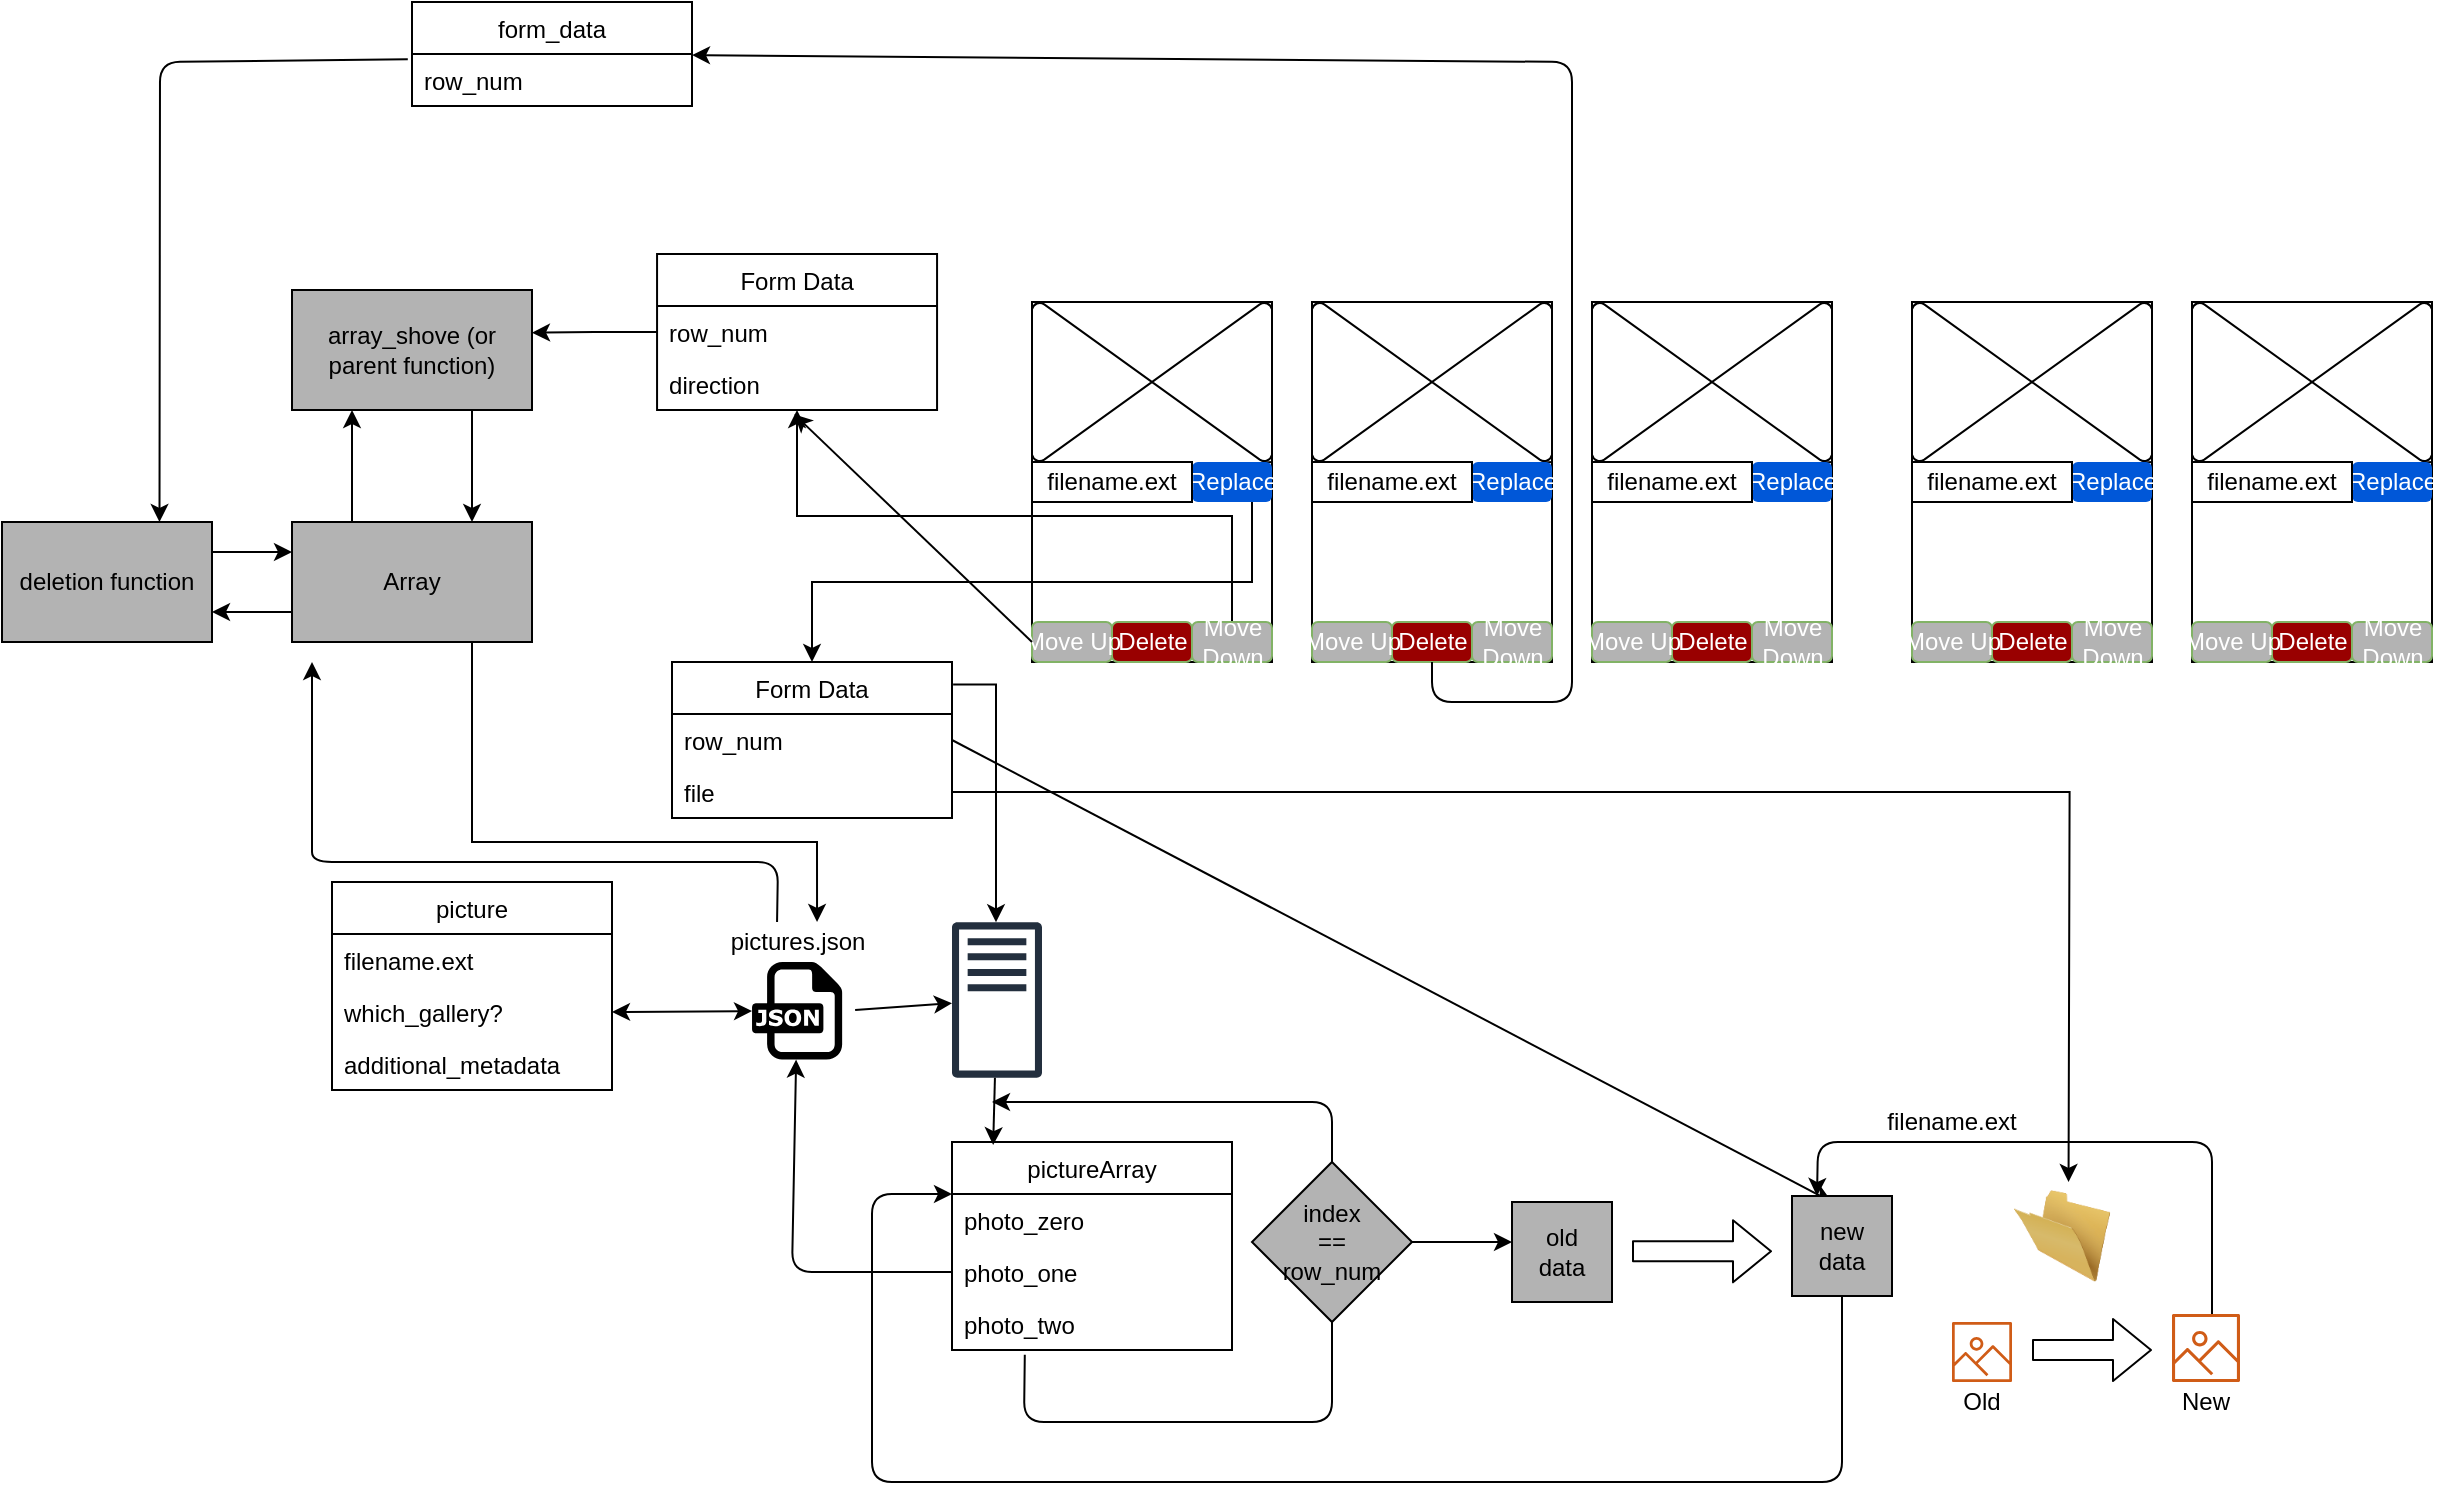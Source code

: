 <mxfile version="13.10.0" type="github">
  <diagram id="TEdwoYgazixt44riVOfQ" name="Page-1">
    <mxGraphModel dx="2767" dy="1859" grid="1" gridSize="10" guides="1" tooltips="1" connect="1" arrows="1" fold="1" page="1" pageScale="1" pageWidth="850" pageHeight="1100" math="0" shadow="0">
      <root>
        <mxCell id="0" />
        <mxCell id="1" parent="0" />
        <mxCell id="BnXLRBWE-8tpJ5axlchm-1" value="" style="rounded=0;whiteSpace=wrap;html=1;" vertex="1" parent="1">
          <mxGeometry x="40" y="40" width="120" height="180" as="geometry" />
        </mxCell>
        <mxCell id="BnXLRBWE-8tpJ5axlchm-15" value="" style="verticalLabelPosition=bottom;verticalAlign=top;html=1;shape=mxgraph.flowchart.collate;rotation=90;" vertex="1" parent="1">
          <mxGeometry x="60" y="20" width="80" height="120" as="geometry" />
        </mxCell>
        <mxCell id="BnXLRBWE-8tpJ5axlchm-16" value="" style="endArrow=none;html=1;exitX=0;exitY=0.5;exitDx=0;exitDy=0;" edge="1" parent="1" source="BnXLRBWE-8tpJ5axlchm-30">
          <mxGeometry width="50" height="50" relative="1" as="geometry">
            <mxPoint x="40" y="120" as="sourcePoint" />
            <mxPoint x="160" y="120" as="targetPoint" />
          </mxGeometry>
        </mxCell>
        <mxCell id="BnXLRBWE-8tpJ5axlchm-87" style="edgeStyle=orthogonalEdgeStyle;rounded=0;orthogonalLoop=1;jettySize=auto;html=1;exitX=0.75;exitY=1;exitDx=0;exitDy=0;" edge="1" parent="1" source="BnXLRBWE-8tpJ5axlchm-25" target="BnXLRBWE-8tpJ5axlchm-92">
          <mxGeometry relative="1" as="geometry">
            <mxPoint x="20" y="342.857" as="targetPoint" />
          </mxGeometry>
        </mxCell>
        <mxCell id="BnXLRBWE-8tpJ5axlchm-25" value="Replace" style="rounded=1;fillColor=#0057D8;align=center;strokeColor=none;html=1;fontColor=#ffffff;fontSize=12" vertex="1" parent="1">
          <mxGeometry x="120" y="120" width="40" height="20" as="geometry" />
        </mxCell>
        <mxCell id="BnXLRBWE-8tpJ5axlchm-30" value="filename.ext" style="rounded=0;whiteSpace=wrap;html=1;" vertex="1" parent="1">
          <mxGeometry x="40" y="120" width="80" height="20" as="geometry" />
        </mxCell>
        <mxCell id="BnXLRBWE-8tpJ5axlchm-31" value="" style="endArrow=none;html=1;exitX=0;exitY=0.5;exitDx=0;exitDy=0;" edge="1" parent="1" target="BnXLRBWE-8tpJ5axlchm-30">
          <mxGeometry width="50" height="50" relative="1" as="geometry">
            <mxPoint x="40" y="120" as="sourcePoint" />
            <mxPoint x="160" y="120" as="targetPoint" />
          </mxGeometry>
        </mxCell>
        <mxCell id="BnXLRBWE-8tpJ5axlchm-32" value="&lt;font color=&quot;#FFFFFF&quot;&gt;Delete&lt;/font&gt;" style="rounded=1;align=center;strokeColor=#82b366;html=1;fontSize=12;fillColor=#990000;" vertex="1" parent="1">
          <mxGeometry x="80" y="200" width="40" height="20" as="geometry" />
        </mxCell>
        <mxCell id="BnXLRBWE-8tpJ5axlchm-143" style="edgeStyle=orthogonalEdgeStyle;rounded=0;orthogonalLoop=1;jettySize=auto;html=1;exitX=0.5;exitY=0;exitDx=0;exitDy=0;" edge="1" parent="1" source="BnXLRBWE-8tpJ5axlchm-33" target="BnXLRBWE-8tpJ5axlchm-144">
          <mxGeometry relative="1" as="geometry">
            <mxPoint x="-80" y="120" as="targetPoint" />
          </mxGeometry>
        </mxCell>
        <mxCell id="BnXLRBWE-8tpJ5axlchm-33" value="&lt;div&gt;&lt;font color=&quot;#FFFFFF&quot;&gt;Move&lt;/font&gt;&lt;/div&gt;&lt;div&gt;&lt;font color=&quot;#FFFFFF&quot;&gt;Down&lt;/font&gt;&lt;/div&gt;" style="rounded=1;align=center;strokeColor=#82b366;html=1;fontSize=12;fillColor=#B3B3B3;" vertex="1" parent="1">
          <mxGeometry x="120" y="200" width="40" height="20" as="geometry" />
        </mxCell>
        <mxCell id="BnXLRBWE-8tpJ5axlchm-35" value="&lt;font color=&quot;#FFFFFF&quot;&gt;Move Up&lt;br&gt;&lt;/font&gt;" style="rounded=1;align=center;strokeColor=#82b366;html=1;fontSize=12;fillColor=#B3B3B3;" vertex="1" parent="1">
          <mxGeometry x="40" y="200" width="40" height="20" as="geometry" />
        </mxCell>
        <mxCell id="BnXLRBWE-8tpJ5axlchm-36" value="" style="rounded=0;whiteSpace=wrap;html=1;" vertex="1" parent="1">
          <mxGeometry x="180" y="40" width="120" height="180" as="geometry" />
        </mxCell>
        <mxCell id="BnXLRBWE-8tpJ5axlchm-37" value="" style="verticalLabelPosition=bottom;verticalAlign=top;html=1;shape=mxgraph.flowchart.collate;rotation=90;" vertex="1" parent="1">
          <mxGeometry x="200" y="20" width="80" height="120" as="geometry" />
        </mxCell>
        <mxCell id="BnXLRBWE-8tpJ5axlchm-38" value="" style="endArrow=none;html=1;exitX=0;exitY=0.5;exitDx=0;exitDy=0;" edge="1" parent="1" source="BnXLRBWE-8tpJ5axlchm-40">
          <mxGeometry width="50" height="50" relative="1" as="geometry">
            <mxPoint x="180" y="120" as="sourcePoint" />
            <mxPoint x="300" y="120" as="targetPoint" />
          </mxGeometry>
        </mxCell>
        <mxCell id="BnXLRBWE-8tpJ5axlchm-39" value="Replace" style="rounded=1;fillColor=#0057D8;align=center;strokeColor=none;html=1;fontColor=#ffffff;fontSize=12" vertex="1" parent="1">
          <mxGeometry x="260" y="120" width="40" height="20" as="geometry" />
        </mxCell>
        <mxCell id="BnXLRBWE-8tpJ5axlchm-40" value="filename.ext" style="rounded=0;whiteSpace=wrap;html=1;" vertex="1" parent="1">
          <mxGeometry x="180" y="120" width="80" height="20" as="geometry" />
        </mxCell>
        <mxCell id="BnXLRBWE-8tpJ5axlchm-41" value="" style="endArrow=none;html=1;exitX=0;exitY=0.5;exitDx=0;exitDy=0;" edge="1" parent="1" target="BnXLRBWE-8tpJ5axlchm-40">
          <mxGeometry width="50" height="50" relative="1" as="geometry">
            <mxPoint x="180" y="120" as="sourcePoint" />
            <mxPoint x="300" y="120" as="targetPoint" />
          </mxGeometry>
        </mxCell>
        <mxCell id="BnXLRBWE-8tpJ5axlchm-42" value="&lt;font color=&quot;#FFFFFF&quot;&gt;Delete&lt;/font&gt;" style="rounded=1;align=center;strokeColor=#82b366;html=1;fontSize=12;fillColor=#990000;" vertex="1" parent="1">
          <mxGeometry x="220" y="200" width="40" height="20" as="geometry" />
        </mxCell>
        <mxCell id="BnXLRBWE-8tpJ5axlchm-43" value="&lt;div&gt;&lt;font color=&quot;#FFFFFF&quot;&gt;Move&lt;/font&gt;&lt;/div&gt;&lt;div&gt;&lt;font color=&quot;#FFFFFF&quot;&gt;Down&lt;/font&gt;&lt;/div&gt;" style="rounded=1;align=center;strokeColor=#82b366;html=1;fontSize=12;fillColor=#B3B3B3;" vertex="1" parent="1">
          <mxGeometry x="260" y="200" width="40" height="20" as="geometry" />
        </mxCell>
        <mxCell id="BnXLRBWE-8tpJ5axlchm-45" value="&lt;font color=&quot;#FFFFFF&quot;&gt;Move Up&lt;br&gt;&lt;/font&gt;" style="rounded=1;align=center;strokeColor=#82b366;html=1;fontSize=12;fillColor=#B3B3B3;" vertex="1" parent="1">
          <mxGeometry x="180" y="200" width="40" height="20" as="geometry" />
        </mxCell>
        <mxCell id="BnXLRBWE-8tpJ5axlchm-46" value="" style="rounded=0;whiteSpace=wrap;html=1;" vertex="1" parent="1">
          <mxGeometry x="320" y="40" width="120" height="180" as="geometry" />
        </mxCell>
        <mxCell id="BnXLRBWE-8tpJ5axlchm-47" value="" style="verticalLabelPosition=bottom;verticalAlign=top;html=1;shape=mxgraph.flowchart.collate;rotation=90;" vertex="1" parent="1">
          <mxGeometry x="340" y="20" width="80" height="120" as="geometry" />
        </mxCell>
        <mxCell id="BnXLRBWE-8tpJ5axlchm-48" value="" style="endArrow=none;html=1;exitX=0;exitY=0.5;exitDx=0;exitDy=0;" edge="1" parent="1" source="BnXLRBWE-8tpJ5axlchm-50">
          <mxGeometry width="50" height="50" relative="1" as="geometry">
            <mxPoint x="320" y="120" as="sourcePoint" />
            <mxPoint x="440" y="120" as="targetPoint" />
          </mxGeometry>
        </mxCell>
        <mxCell id="BnXLRBWE-8tpJ5axlchm-49" value="Replace" style="rounded=1;fillColor=#0057D8;align=center;strokeColor=none;html=1;fontColor=#ffffff;fontSize=12" vertex="1" parent="1">
          <mxGeometry x="400" y="120" width="40" height="20" as="geometry" />
        </mxCell>
        <mxCell id="BnXLRBWE-8tpJ5axlchm-50" value="filename.ext" style="rounded=0;whiteSpace=wrap;html=1;" vertex="1" parent="1">
          <mxGeometry x="320" y="120" width="80" height="20" as="geometry" />
        </mxCell>
        <mxCell id="BnXLRBWE-8tpJ5axlchm-51" value="" style="endArrow=none;html=1;exitX=0;exitY=0.5;exitDx=0;exitDy=0;" edge="1" parent="1" target="BnXLRBWE-8tpJ5axlchm-50">
          <mxGeometry width="50" height="50" relative="1" as="geometry">
            <mxPoint x="320" y="120" as="sourcePoint" />
            <mxPoint x="440" y="120" as="targetPoint" />
          </mxGeometry>
        </mxCell>
        <mxCell id="BnXLRBWE-8tpJ5axlchm-52" value="&lt;font color=&quot;#FFFFFF&quot;&gt;Delete&lt;/font&gt;" style="rounded=1;align=center;strokeColor=#82b366;html=1;fontSize=12;fillColor=#990000;" vertex="1" parent="1">
          <mxGeometry x="360" y="200" width="40" height="20" as="geometry" />
        </mxCell>
        <mxCell id="BnXLRBWE-8tpJ5axlchm-53" value="&lt;div&gt;&lt;font color=&quot;#FFFFFF&quot;&gt;Move&lt;/font&gt;&lt;/div&gt;&lt;div&gt;&lt;font color=&quot;#FFFFFF&quot;&gt;Down&lt;/font&gt;&lt;/div&gt;" style="rounded=1;align=center;strokeColor=#82b366;html=1;fontSize=12;fillColor=#B3B3B3;" vertex="1" parent="1">
          <mxGeometry x="400" y="200" width="40" height="20" as="geometry" />
        </mxCell>
        <mxCell id="BnXLRBWE-8tpJ5axlchm-55" value="&lt;font color=&quot;#FFFFFF&quot;&gt;Move Up&lt;br&gt;&lt;/font&gt;" style="rounded=1;align=center;strokeColor=#82b366;html=1;fontSize=12;fillColor=#B3B3B3;" vertex="1" parent="1">
          <mxGeometry x="320" y="200" width="40" height="20" as="geometry" />
        </mxCell>
        <mxCell id="BnXLRBWE-8tpJ5axlchm-56" value="" style="rounded=0;whiteSpace=wrap;html=1;" vertex="1" parent="1">
          <mxGeometry x="480" y="40" width="120" height="180" as="geometry" />
        </mxCell>
        <mxCell id="BnXLRBWE-8tpJ5axlchm-57" value="" style="verticalLabelPosition=bottom;verticalAlign=top;html=1;shape=mxgraph.flowchart.collate;rotation=90;" vertex="1" parent="1">
          <mxGeometry x="500" y="20" width="80" height="120" as="geometry" />
        </mxCell>
        <mxCell id="BnXLRBWE-8tpJ5axlchm-58" value="" style="endArrow=none;html=1;exitX=0;exitY=0.5;exitDx=0;exitDy=0;" edge="1" parent="1" source="BnXLRBWE-8tpJ5axlchm-60">
          <mxGeometry width="50" height="50" relative="1" as="geometry">
            <mxPoint x="480" y="120" as="sourcePoint" />
            <mxPoint x="600" y="120" as="targetPoint" />
          </mxGeometry>
        </mxCell>
        <mxCell id="BnXLRBWE-8tpJ5axlchm-59" value="Replace" style="rounded=1;fillColor=#0057D8;align=center;strokeColor=none;html=1;fontColor=#ffffff;fontSize=12" vertex="1" parent="1">
          <mxGeometry x="560" y="120" width="40" height="20" as="geometry" />
        </mxCell>
        <mxCell id="BnXLRBWE-8tpJ5axlchm-60" value="filename.ext" style="rounded=0;whiteSpace=wrap;html=1;" vertex="1" parent="1">
          <mxGeometry x="480" y="120" width="80" height="20" as="geometry" />
        </mxCell>
        <mxCell id="BnXLRBWE-8tpJ5axlchm-61" value="" style="endArrow=none;html=1;exitX=0;exitY=0.5;exitDx=0;exitDy=0;" edge="1" parent="1" target="BnXLRBWE-8tpJ5axlchm-60">
          <mxGeometry width="50" height="50" relative="1" as="geometry">
            <mxPoint x="480" y="120" as="sourcePoint" />
            <mxPoint x="600" y="120" as="targetPoint" />
          </mxGeometry>
        </mxCell>
        <mxCell id="BnXLRBWE-8tpJ5axlchm-62" value="&lt;font color=&quot;#FFFFFF&quot;&gt;Delete&lt;/font&gt;" style="rounded=1;align=center;strokeColor=#82b366;html=1;fontSize=12;fillColor=#990000;" vertex="1" parent="1">
          <mxGeometry x="520" y="200" width="40" height="20" as="geometry" />
        </mxCell>
        <mxCell id="BnXLRBWE-8tpJ5axlchm-63" value="&lt;div&gt;&lt;font color=&quot;#FFFFFF&quot;&gt;Move&lt;/font&gt;&lt;/div&gt;&lt;div&gt;&lt;font color=&quot;#FFFFFF&quot;&gt;Down&lt;/font&gt;&lt;/div&gt;" style="rounded=1;align=center;strokeColor=#82b366;html=1;fontSize=12;fillColor=#B3B3B3;" vertex="1" parent="1">
          <mxGeometry x="560" y="200" width="40" height="20" as="geometry" />
        </mxCell>
        <mxCell id="BnXLRBWE-8tpJ5axlchm-65" value="&lt;font color=&quot;#FFFFFF&quot;&gt;Move Up&lt;br&gt;&lt;/font&gt;" style="rounded=1;align=center;strokeColor=#82b366;html=1;fontSize=12;fillColor=#B3B3B3;" vertex="1" parent="1">
          <mxGeometry x="480" y="200" width="40" height="20" as="geometry" />
        </mxCell>
        <mxCell id="BnXLRBWE-8tpJ5axlchm-66" value="" style="rounded=0;whiteSpace=wrap;html=1;" vertex="1" parent="1">
          <mxGeometry x="620" y="40" width="120" height="180" as="geometry" />
        </mxCell>
        <mxCell id="BnXLRBWE-8tpJ5axlchm-67" value="" style="verticalLabelPosition=bottom;verticalAlign=top;html=1;shape=mxgraph.flowchart.collate;rotation=90;" vertex="1" parent="1">
          <mxGeometry x="640" y="20" width="80" height="120" as="geometry" />
        </mxCell>
        <mxCell id="BnXLRBWE-8tpJ5axlchm-68" value="" style="endArrow=none;html=1;exitX=0;exitY=0.5;exitDx=0;exitDy=0;" edge="1" parent="1" source="BnXLRBWE-8tpJ5axlchm-70">
          <mxGeometry width="50" height="50" relative="1" as="geometry">
            <mxPoint x="620" y="120" as="sourcePoint" />
            <mxPoint x="740" y="120" as="targetPoint" />
          </mxGeometry>
        </mxCell>
        <mxCell id="BnXLRBWE-8tpJ5axlchm-69" value="Replace" style="rounded=1;fillColor=#0057D8;align=center;strokeColor=none;html=1;fontColor=#ffffff;fontSize=12" vertex="1" parent="1">
          <mxGeometry x="700" y="120" width="40" height="20" as="geometry" />
        </mxCell>
        <mxCell id="BnXLRBWE-8tpJ5axlchm-70" value="filename.ext" style="rounded=0;whiteSpace=wrap;html=1;" vertex="1" parent="1">
          <mxGeometry x="620" y="120" width="80" height="20" as="geometry" />
        </mxCell>
        <mxCell id="BnXLRBWE-8tpJ5axlchm-71" value="" style="endArrow=none;html=1;exitX=0;exitY=0.5;exitDx=0;exitDy=0;" edge="1" parent="1" target="BnXLRBWE-8tpJ5axlchm-70">
          <mxGeometry width="50" height="50" relative="1" as="geometry">
            <mxPoint x="620" y="120" as="sourcePoint" />
            <mxPoint x="740" y="120" as="targetPoint" />
          </mxGeometry>
        </mxCell>
        <mxCell id="BnXLRBWE-8tpJ5axlchm-72" value="&lt;font color=&quot;#FFFFFF&quot;&gt;Delete&lt;/font&gt;" style="rounded=1;align=center;strokeColor=#82b366;html=1;fontSize=12;fillColor=#990000;" vertex="1" parent="1">
          <mxGeometry x="660" y="200" width="40" height="20" as="geometry" />
        </mxCell>
        <mxCell id="BnXLRBWE-8tpJ5axlchm-73" value="&lt;div&gt;&lt;font color=&quot;#FFFFFF&quot;&gt;Move&lt;/font&gt;&lt;/div&gt;&lt;div&gt;&lt;font color=&quot;#FFFFFF&quot;&gt;Down&lt;/font&gt;&lt;/div&gt;" style="rounded=1;align=center;strokeColor=#82b366;html=1;fontSize=12;fillColor=#B3B3B3;" vertex="1" parent="1">
          <mxGeometry x="700" y="200" width="40" height="20" as="geometry" />
        </mxCell>
        <mxCell id="BnXLRBWE-8tpJ5axlchm-75" value="&lt;font color=&quot;#FFFFFF&quot;&gt;Move Up&lt;br&gt;&lt;/font&gt;" style="rounded=1;align=center;strokeColor=#82b366;html=1;fontSize=12;fillColor=#B3B3B3;" vertex="1" parent="1">
          <mxGeometry x="620" y="200" width="40" height="20" as="geometry" />
        </mxCell>
        <mxCell id="BnXLRBWE-8tpJ5axlchm-89" value="" style="outlineConnect=0;fontColor=#232F3E;gradientColor=none;fillColor=#232F3E;strokeColor=none;dashed=0;verticalLabelPosition=bottom;verticalAlign=top;align=center;html=1;fontSize=12;fontStyle=0;aspect=fixed;pointerEvents=1;shape=mxgraph.aws4.traditional_server;" vertex="1" parent="1">
          <mxGeometry y="350" width="45" height="78" as="geometry" />
        </mxCell>
        <mxCell id="BnXLRBWE-8tpJ5axlchm-91" value="" style="endArrow=classic;html=1;exitX=1.037;exitY=0.589;exitDx=0;exitDy=0;exitPerimeter=0;" edge="1" parent="1" target="BnXLRBWE-8tpJ5axlchm-89">
          <mxGeometry width="50" height="50" relative="1" as="geometry">
            <mxPoint x="-48.447" y="393.984" as="sourcePoint" />
            <mxPoint x="70" y="290" as="targetPoint" />
          </mxGeometry>
        </mxCell>
        <mxCell id="BnXLRBWE-8tpJ5axlchm-92" value="Form Data" style="swimlane;fontStyle=0;childLayout=stackLayout;horizontal=1;startSize=26;fillColor=none;horizontalStack=0;resizeParent=1;resizeParentMax=0;resizeLast=0;collapsible=1;marginBottom=0;" vertex="1" parent="1">
          <mxGeometry x="-140" y="220" width="140" height="78" as="geometry" />
        </mxCell>
        <mxCell id="BnXLRBWE-8tpJ5axlchm-93" value="row_num" style="text;strokeColor=none;fillColor=none;align=left;verticalAlign=top;spacingLeft=4;spacingRight=4;overflow=hidden;rotatable=0;points=[[0,0.5],[1,0.5]];portConstraint=eastwest;" vertex="1" parent="BnXLRBWE-8tpJ5axlchm-92">
          <mxGeometry y="26" width="140" height="26" as="geometry" />
        </mxCell>
        <mxCell id="BnXLRBWE-8tpJ5axlchm-94" value="file" style="text;strokeColor=none;fillColor=none;align=left;verticalAlign=top;spacingLeft=4;spacingRight=4;overflow=hidden;rotatable=0;points=[[0,0.5],[1,0.5]];portConstraint=eastwest;" vertex="1" parent="BnXLRBWE-8tpJ5axlchm-92">
          <mxGeometry y="52" width="140" height="26" as="geometry" />
        </mxCell>
        <mxCell id="BnXLRBWE-8tpJ5axlchm-97" style="edgeStyle=orthogonalEdgeStyle;rounded=0;orthogonalLoop=1;jettySize=auto;html=1;exitX=1.004;exitY=0.144;exitDx=0;exitDy=0;exitPerimeter=0;" edge="1" parent="1" source="BnXLRBWE-8tpJ5axlchm-92" target="BnXLRBWE-8tpJ5axlchm-89">
          <mxGeometry relative="1" as="geometry">
            <Array as="points">
              <mxPoint x="22" y="231" />
            </Array>
          </mxGeometry>
        </mxCell>
        <mxCell id="BnXLRBWE-8tpJ5axlchm-98" value="" style="dashed=0;outlineConnect=0;html=1;align=center;labelPosition=center;verticalLabelPosition=bottom;verticalAlign=top;shape=mxgraph.weblogos.json;fillColor=#B3B3B3;" vertex="1" parent="1">
          <mxGeometry x="-100" y="370" width="45.07" height="48.8" as="geometry" />
        </mxCell>
        <mxCell id="BnXLRBWE-8tpJ5axlchm-99" value="pictures.json" style="text;html=1;strokeColor=none;fillColor=none;align=center;verticalAlign=middle;whiteSpace=wrap;rounded=0;" vertex="1" parent="1">
          <mxGeometry x="-97.47" y="350" width="40" height="20" as="geometry" />
        </mxCell>
        <mxCell id="BnXLRBWE-8tpJ5axlchm-100" value="picture" style="swimlane;fontStyle=0;childLayout=stackLayout;horizontal=1;startSize=26;fillColor=none;horizontalStack=0;resizeParent=1;resizeParentMax=0;resizeLast=0;collapsible=1;marginBottom=0;" vertex="1" parent="1">
          <mxGeometry x="-310" y="330" width="140" height="104" as="geometry" />
        </mxCell>
        <mxCell id="BnXLRBWE-8tpJ5axlchm-101" value="filename.ext" style="text;strokeColor=none;fillColor=none;align=left;verticalAlign=top;spacingLeft=4;spacingRight=4;overflow=hidden;rotatable=0;points=[[0,0.5],[1,0.5]];portConstraint=eastwest;" vertex="1" parent="BnXLRBWE-8tpJ5axlchm-100">
          <mxGeometry y="26" width="140" height="26" as="geometry" />
        </mxCell>
        <mxCell id="BnXLRBWE-8tpJ5axlchm-102" value="which_gallery?" style="text;strokeColor=none;fillColor=none;align=left;verticalAlign=top;spacingLeft=4;spacingRight=4;overflow=hidden;rotatable=0;points=[[0,0.5],[1,0.5]];portConstraint=eastwest;" vertex="1" parent="BnXLRBWE-8tpJ5axlchm-100">
          <mxGeometry y="52" width="140" height="26" as="geometry" />
        </mxCell>
        <mxCell id="BnXLRBWE-8tpJ5axlchm-103" value="additional_metadata" style="text;strokeColor=none;fillColor=none;align=left;verticalAlign=top;spacingLeft=4;spacingRight=4;overflow=hidden;rotatable=0;points=[[0,0.5],[1,0.5]];portConstraint=eastwest;" vertex="1" parent="BnXLRBWE-8tpJ5axlchm-100">
          <mxGeometry y="78" width="140" height="26" as="geometry" />
        </mxCell>
        <mxCell id="BnXLRBWE-8tpJ5axlchm-104" value="" style="endArrow=classic;startArrow=classic;html=1;exitX=1;exitY=0.5;exitDx=0;exitDy=0;" edge="1" parent="1" source="BnXLRBWE-8tpJ5axlchm-102" target="BnXLRBWE-8tpJ5axlchm-98">
          <mxGeometry width="50" height="50" relative="1" as="geometry">
            <mxPoint x="20" y="360" as="sourcePoint" />
            <mxPoint x="70" y="310" as="targetPoint" />
          </mxGeometry>
        </mxCell>
        <mxCell id="BnXLRBWE-8tpJ5axlchm-105" value="pictureArray" style="swimlane;fontStyle=0;childLayout=stackLayout;horizontal=1;startSize=26;fillColor=none;horizontalStack=0;resizeParent=1;resizeParentMax=0;resizeLast=0;collapsible=1;marginBottom=0;" vertex="1" parent="1">
          <mxGeometry y="460" width="140" height="104" as="geometry" />
        </mxCell>
        <mxCell id="BnXLRBWE-8tpJ5axlchm-110" value="photo_zero&#xa;" style="text;strokeColor=none;fillColor=none;align=left;verticalAlign=top;spacingLeft=4;spacingRight=4;overflow=hidden;rotatable=0;points=[[0,0.5],[1,0.5]];portConstraint=eastwest;" vertex="1" parent="BnXLRBWE-8tpJ5axlchm-105">
          <mxGeometry y="26" width="140" height="26" as="geometry" />
        </mxCell>
        <mxCell id="BnXLRBWE-8tpJ5axlchm-106" value="photo_one" style="text;strokeColor=none;fillColor=none;align=left;verticalAlign=top;spacingLeft=4;spacingRight=4;overflow=hidden;rotatable=0;points=[[0,0.5],[1,0.5]];portConstraint=eastwest;" vertex="1" parent="BnXLRBWE-8tpJ5axlchm-105">
          <mxGeometry y="52" width="140" height="26" as="geometry" />
        </mxCell>
        <mxCell id="BnXLRBWE-8tpJ5axlchm-107" value="photo_two" style="text;strokeColor=none;fillColor=none;align=left;verticalAlign=top;spacingLeft=4;spacingRight=4;overflow=hidden;rotatable=0;points=[[0,0.5],[1,0.5]];portConstraint=eastwest;" vertex="1" parent="BnXLRBWE-8tpJ5axlchm-105">
          <mxGeometry y="78" width="140" height="26" as="geometry" />
        </mxCell>
        <mxCell id="BnXLRBWE-8tpJ5axlchm-117" value="" style="endArrow=classic;html=1;entryX=0.147;entryY=0.015;entryDx=0;entryDy=0;entryPerimeter=0;" edge="1" parent="1" source="BnXLRBWE-8tpJ5axlchm-89" target="BnXLRBWE-8tpJ5axlchm-105">
          <mxGeometry width="50" height="50" relative="1" as="geometry">
            <mxPoint x="-120" y="490" as="sourcePoint" />
            <mxPoint x="-70" y="440" as="targetPoint" />
          </mxGeometry>
        </mxCell>
        <mxCell id="BnXLRBWE-8tpJ5axlchm-120" value="" style="endArrow=classic;html=1;exitX=0.26;exitY=1.093;exitDx=0;exitDy=0;exitPerimeter=0;" edge="1" parent="1" source="BnXLRBWE-8tpJ5axlchm-107">
          <mxGeometry width="50" height="50" relative="1" as="geometry">
            <mxPoint x="-120" y="490" as="sourcePoint" />
            <mxPoint x="20" y="440" as="targetPoint" />
            <Array as="points">
              <mxPoint x="36" y="600" />
              <mxPoint x="190" y="600" />
              <mxPoint x="190" y="440" />
            </Array>
          </mxGeometry>
        </mxCell>
        <mxCell id="BnXLRBWE-8tpJ5axlchm-123" value="&lt;div&gt;index&lt;/div&gt;&lt;div&gt;==&lt;/div&gt;&lt;div&gt;row_num&lt;/div&gt;" style="rhombus;whiteSpace=wrap;html=1;fillColor=#B3B3B3;" vertex="1" parent="1">
          <mxGeometry x="150" y="470" width="80" height="80" as="geometry" />
        </mxCell>
        <mxCell id="BnXLRBWE-8tpJ5axlchm-124" value="" style="endArrow=classic;html=1;exitX=1;exitY=0.5;exitDx=0;exitDy=0;" edge="1" parent="1" source="BnXLRBWE-8tpJ5axlchm-123">
          <mxGeometry width="50" height="50" relative="1" as="geometry">
            <mxPoint x="30" y="490" as="sourcePoint" />
            <mxPoint x="280" y="510" as="targetPoint" />
          </mxGeometry>
        </mxCell>
        <mxCell id="BnXLRBWE-8tpJ5axlchm-125" value="" style="endArrow=classic;html=1;exitX=1;exitY=0.5;exitDx=0;exitDy=0;" edge="1" parent="1" source="BnXLRBWE-8tpJ5axlchm-93">
          <mxGeometry width="50" height="50" relative="1" as="geometry">
            <mxPoint x="20" y="260" as="sourcePoint" />
            <mxPoint x="440" y="490" as="targetPoint" />
          </mxGeometry>
        </mxCell>
        <mxCell id="BnXLRBWE-8tpJ5axlchm-126" value="&lt;div&gt;old&lt;/div&gt;&lt;div&gt;data&lt;br&gt;&lt;/div&gt;" style="rounded=0;whiteSpace=wrap;html=1;fillColor=#B3B3B3;" vertex="1" parent="1">
          <mxGeometry x="280" y="490" width="50" height="50" as="geometry" />
        </mxCell>
        <mxCell id="BnXLRBWE-8tpJ5axlchm-128" value="" style="shape=flexArrow;endArrow=classic;html=1;" edge="1" parent="1">
          <mxGeometry width="50" height="50" relative="1" as="geometry">
            <mxPoint x="340" y="514.66" as="sourcePoint" />
            <mxPoint x="410" y="514.66" as="targetPoint" />
            <Array as="points" />
          </mxGeometry>
        </mxCell>
        <mxCell id="BnXLRBWE-8tpJ5axlchm-129" value="&lt;div&gt;new&lt;/div&gt;&lt;div&gt;data&lt;br&gt;&lt;/div&gt;" style="rounded=0;whiteSpace=wrap;html=1;fillColor=#B3B3B3;" vertex="1" parent="1">
          <mxGeometry x="420" y="487" width="50" height="50" as="geometry" />
        </mxCell>
        <mxCell id="BnXLRBWE-8tpJ5axlchm-130" value="" style="endArrow=classic;html=1;exitX=0.5;exitY=1;exitDx=0;exitDy=0;entryX=0;entryY=0.25;entryDx=0;entryDy=0;" edge="1" parent="1" source="BnXLRBWE-8tpJ5axlchm-129" target="BnXLRBWE-8tpJ5axlchm-105">
          <mxGeometry width="50" height="50" relative="1" as="geometry">
            <mxPoint x="30" y="510" as="sourcePoint" />
            <mxPoint x="445" y="620" as="targetPoint" />
            <Array as="points">
              <mxPoint x="445" y="630" />
              <mxPoint x="-40" y="630" />
              <mxPoint x="-40" y="486" />
            </Array>
          </mxGeometry>
        </mxCell>
        <mxCell id="BnXLRBWE-8tpJ5axlchm-131" value="" style="endArrow=classic;html=1;exitX=0;exitY=0.5;exitDx=0;exitDy=0;" edge="1" parent="1" source="BnXLRBWE-8tpJ5axlchm-106" target="BnXLRBWE-8tpJ5axlchm-98">
          <mxGeometry width="50" height="50" relative="1" as="geometry">
            <mxPoint x="30" y="510" as="sourcePoint" />
            <mxPoint x="-90" y="430" as="targetPoint" />
            <Array as="points">
              <mxPoint x="-80" y="525" />
            </Array>
          </mxGeometry>
        </mxCell>
        <mxCell id="BnXLRBWE-8tpJ5axlchm-132" style="edgeStyle=orthogonalEdgeStyle;rounded=0;orthogonalLoop=1;jettySize=auto;html=1;exitX=1;exitY=0.5;exitDx=0;exitDy=0;" edge="1" parent="1" source="BnXLRBWE-8tpJ5axlchm-94">
          <mxGeometry relative="1" as="geometry">
            <mxPoint x="558.276" y="480.0" as="targetPoint" />
          </mxGeometry>
        </mxCell>
        <mxCell id="BnXLRBWE-8tpJ5axlchm-133" value="" style="image;html=1;image=img/lib/clip_art/general/Empty_Folder_128x128.png;fillColor=#B3B3B3;" vertex="1" parent="1">
          <mxGeometry x="520" y="484" width="70" height="46" as="geometry" />
        </mxCell>
        <mxCell id="BnXLRBWE-8tpJ5axlchm-134" value="" style="outlineConnect=0;fontColor=#232F3E;gradientColor=none;fillColor=#D05C17;strokeColor=none;dashed=0;verticalLabelPosition=bottom;verticalAlign=top;align=center;html=1;fontSize=12;fontStyle=0;aspect=fixed;pointerEvents=1;shape=mxgraph.aws4.container_registry_image;" vertex="1" parent="1">
          <mxGeometry x="500" y="550" width="30" height="30" as="geometry" />
        </mxCell>
        <mxCell id="BnXLRBWE-8tpJ5axlchm-135" value="" style="shape=flexArrow;endArrow=classic;html=1;" edge="1" parent="1">
          <mxGeometry width="50" height="50" relative="1" as="geometry">
            <mxPoint x="540" y="564" as="sourcePoint" />
            <mxPoint x="600" y="564" as="targetPoint" />
          </mxGeometry>
        </mxCell>
        <mxCell id="BnXLRBWE-8tpJ5axlchm-136" value="" style="outlineConnect=0;fontColor=#232F3E;gradientColor=none;fillColor=#D05C17;strokeColor=none;dashed=0;verticalLabelPosition=bottom;verticalAlign=top;align=center;html=1;fontSize=12;fontStyle=0;aspect=fixed;pointerEvents=1;shape=mxgraph.aws4.container_registry_image;" vertex="1" parent="1">
          <mxGeometry x="610" y="546" width="34" height="34" as="geometry" />
        </mxCell>
        <mxCell id="BnXLRBWE-8tpJ5axlchm-137" value="Old" style="text;html=1;strokeColor=none;fillColor=none;align=center;verticalAlign=middle;whiteSpace=wrap;rounded=0;" vertex="1" parent="1">
          <mxGeometry x="495" y="580" width="40" height="20" as="geometry" />
        </mxCell>
        <mxCell id="BnXLRBWE-8tpJ5axlchm-138" value="&lt;div&gt;New&lt;/div&gt;" style="text;html=1;strokeColor=none;fillColor=none;align=center;verticalAlign=middle;whiteSpace=wrap;rounded=0;" vertex="1" parent="1">
          <mxGeometry x="607" y="580" width="40" height="20" as="geometry" />
        </mxCell>
        <mxCell id="BnXLRBWE-8tpJ5axlchm-139" value="" style="endArrow=classic;html=1;entryX=0.25;entryY=0;entryDx=0;entryDy=0;" edge="1" parent="1" target="BnXLRBWE-8tpJ5axlchm-129">
          <mxGeometry width="50" height="50" relative="1" as="geometry">
            <mxPoint x="630" y="546" as="sourcePoint" />
            <mxPoint x="250" y="396" as="targetPoint" />
            <Array as="points">
              <mxPoint x="630" y="460" />
              <mxPoint x="433" y="460" />
            </Array>
          </mxGeometry>
        </mxCell>
        <mxCell id="BnXLRBWE-8tpJ5axlchm-140" value="filename.ext" style="text;html=1;strokeColor=none;fillColor=none;align=center;verticalAlign=middle;whiteSpace=wrap;rounded=0;" vertex="1" parent="1">
          <mxGeometry x="480" y="440" width="40" height="20" as="geometry" />
        </mxCell>
        <mxCell id="BnXLRBWE-8tpJ5axlchm-141" value="" style="endArrow=classic;html=1;exitX=0.25;exitY=0;exitDx=0;exitDy=0;" edge="1" parent="1" source="BnXLRBWE-8tpJ5axlchm-99">
          <mxGeometry width="50" height="50" relative="1" as="geometry">
            <mxPoint x="-60" y="370" as="sourcePoint" />
            <mxPoint x="-320" y="220" as="targetPoint" />
            <Array as="points">
              <mxPoint x="-87" y="320" />
              <mxPoint x="-320" y="320" />
              <mxPoint x="-320" y="310" />
            </Array>
          </mxGeometry>
        </mxCell>
        <mxCell id="BnXLRBWE-8tpJ5axlchm-142" value="" style="endArrow=classic;html=1;exitX=0;exitY=0.5;exitDx=0;exitDy=0;entryX=0.49;entryY=1.083;entryDx=0;entryDy=0;entryPerimeter=0;" edge="1" parent="1" source="BnXLRBWE-8tpJ5axlchm-35" target="BnXLRBWE-8tpJ5axlchm-146">
          <mxGeometry width="50" height="50" relative="1" as="geometry">
            <mxPoint x="-60" y="370" as="sourcePoint" />
            <mxPoint x="-80" y="120" as="targetPoint" />
          </mxGeometry>
        </mxCell>
        <mxCell id="BnXLRBWE-8tpJ5axlchm-144" value="Form Data" style="swimlane;fontStyle=0;childLayout=stackLayout;horizontal=1;startSize=26;fillColor=none;horizontalStack=0;resizeParent=1;resizeParentMax=0;resizeLast=0;collapsible=1;marginBottom=0;" vertex="1" parent="1">
          <mxGeometry x="-147.47" y="16" width="140" height="78" as="geometry" />
        </mxCell>
        <mxCell id="BnXLRBWE-8tpJ5axlchm-145" value="row_num" style="text;strokeColor=none;fillColor=none;align=left;verticalAlign=top;spacingLeft=4;spacingRight=4;overflow=hidden;rotatable=0;points=[[0,0.5],[1,0.5]];portConstraint=eastwest;" vertex="1" parent="BnXLRBWE-8tpJ5axlchm-144">
          <mxGeometry y="26" width="140" height="26" as="geometry" />
        </mxCell>
        <mxCell id="BnXLRBWE-8tpJ5axlchm-146" value="direction" style="text;strokeColor=none;fillColor=none;align=left;verticalAlign=top;spacingLeft=4;spacingRight=4;overflow=hidden;rotatable=0;points=[[0,0.5],[1,0.5]];portConstraint=eastwest;" vertex="1" parent="BnXLRBWE-8tpJ5axlchm-144">
          <mxGeometry y="52" width="140" height="26" as="geometry" />
        </mxCell>
        <mxCell id="BnXLRBWE-8tpJ5axlchm-159" style="edgeStyle=orthogonalEdgeStyle;rounded=0;orthogonalLoop=1;jettySize=auto;html=1;exitX=0.75;exitY=1;exitDx=0;exitDy=0;entryX=0.75;entryY=0;entryDx=0;entryDy=0;" edge="1" parent="1" source="BnXLRBWE-8tpJ5axlchm-148" target="BnXLRBWE-8tpJ5axlchm-99">
          <mxGeometry relative="1" as="geometry">
            <Array as="points">
              <mxPoint x="-240" y="310" />
              <mxPoint x="-67" y="310" />
            </Array>
          </mxGeometry>
        </mxCell>
        <mxCell id="BnXLRBWE-8tpJ5axlchm-148" value="Array" style="rounded=0;whiteSpace=wrap;html=1;fillColor=#B3B3B3;" vertex="1" parent="1">
          <mxGeometry x="-330" y="150" width="120" height="60" as="geometry" />
        </mxCell>
        <mxCell id="BnXLRBWE-8tpJ5axlchm-150" value="" style="endArrow=classic;html=1;entryX=0.75;entryY=0;entryDx=0;entryDy=0;exitX=0.75;exitY=1;exitDx=0;exitDy=0;" edge="1" parent="1" source="BnXLRBWE-8tpJ5axlchm-152" target="BnXLRBWE-8tpJ5axlchm-148">
          <mxGeometry width="50" height="50" relative="1" as="geometry">
            <mxPoint x="-265" y="105" as="sourcePoint" />
            <mxPoint x="-215" y="55" as="targetPoint" />
          </mxGeometry>
        </mxCell>
        <mxCell id="BnXLRBWE-8tpJ5axlchm-151" value="" style="endArrow=classic;html=1;exitX=0.25;exitY=0;exitDx=0;exitDy=0;entryX=0.25;entryY=1;entryDx=0;entryDy=0;" edge="1" parent="1" source="BnXLRBWE-8tpJ5axlchm-148" target="BnXLRBWE-8tpJ5axlchm-152">
          <mxGeometry width="50" height="50" relative="1" as="geometry">
            <mxPoint x="-60" y="230" as="sourcePoint" />
            <mxPoint x="-300" y="100" as="targetPoint" />
          </mxGeometry>
        </mxCell>
        <mxCell id="BnXLRBWE-8tpJ5axlchm-152" value="array_shove (or parent function)" style="rounded=0;whiteSpace=wrap;html=1;fillColor=#B3B3B3;" vertex="1" parent="1">
          <mxGeometry x="-330" y="34" width="120" height="60" as="geometry" />
        </mxCell>
        <mxCell id="BnXLRBWE-8tpJ5axlchm-157" style="edgeStyle=orthogonalEdgeStyle;rounded=0;orthogonalLoop=1;jettySize=auto;html=1;exitX=0;exitY=0.5;exitDx=0;exitDy=0;entryX=1;entryY=0.356;entryDx=0;entryDy=0;entryPerimeter=0;" edge="1" parent="1" source="BnXLRBWE-8tpJ5axlchm-145" target="BnXLRBWE-8tpJ5axlchm-152">
          <mxGeometry relative="1" as="geometry" />
        </mxCell>
        <mxCell id="BnXLRBWE-8tpJ5axlchm-161" value="" style="endArrow=classic;html=1;exitX=0.5;exitY=1;exitDx=0;exitDy=0;" edge="1" parent="1" source="BnXLRBWE-8tpJ5axlchm-42" target="BnXLRBWE-8tpJ5axlchm-162">
          <mxGeometry width="50" height="50" relative="1" as="geometry">
            <mxPoint x="350" y="280" as="sourcePoint" />
            <mxPoint x="-400" y="120" as="targetPoint" />
            <Array as="points">
              <mxPoint x="240" y="240" />
              <mxPoint x="310" y="240" />
              <mxPoint x="310" y="-80" />
            </Array>
          </mxGeometry>
        </mxCell>
        <mxCell id="BnXLRBWE-8tpJ5axlchm-162" value="form_data" style="swimlane;fontStyle=0;childLayout=stackLayout;horizontal=1;startSize=26;fillColor=none;horizontalStack=0;resizeParent=1;resizeParentMax=0;resizeLast=0;collapsible=1;marginBottom=0;" vertex="1" parent="1">
          <mxGeometry x="-270" y="-110" width="140" height="52" as="geometry" />
        </mxCell>
        <mxCell id="BnXLRBWE-8tpJ5axlchm-163" value="row_num" style="text;strokeColor=none;fillColor=none;align=left;verticalAlign=top;spacingLeft=4;spacingRight=4;overflow=hidden;rotatable=0;points=[[0,0.5],[1,0.5]];portConstraint=eastwest;" vertex="1" parent="BnXLRBWE-8tpJ5axlchm-162">
          <mxGeometry y="26" width="140" height="26" as="geometry" />
        </mxCell>
        <mxCell id="BnXLRBWE-8tpJ5axlchm-166" value="" style="endArrow=classic;html=1;exitX=-0.015;exitY=0.103;exitDx=0;exitDy=0;exitPerimeter=0;entryX=0.75;entryY=0;entryDx=0;entryDy=0;" edge="1" parent="1" source="BnXLRBWE-8tpJ5axlchm-163" target="BnXLRBWE-8tpJ5axlchm-167">
          <mxGeometry width="50" height="50" relative="1" as="geometry">
            <mxPoint x="-340" y="120" as="sourcePoint" />
            <mxPoint x="-400" y="120" as="targetPoint" />
            <Array as="points">
              <mxPoint x="-396" y="-80" />
            </Array>
          </mxGeometry>
        </mxCell>
        <mxCell id="BnXLRBWE-8tpJ5axlchm-167" value="deletion function" style="rounded=0;whiteSpace=wrap;html=1;fillColor=#B3B3B3;" vertex="1" parent="1">
          <mxGeometry x="-475" y="150" width="105" height="60" as="geometry" />
        </mxCell>
        <mxCell id="BnXLRBWE-8tpJ5axlchm-168" value="" style="endArrow=classic;html=1;exitX=0;exitY=0.75;exitDx=0;exitDy=0;entryX=1;entryY=0.75;entryDx=0;entryDy=0;" edge="1" parent="1" source="BnXLRBWE-8tpJ5axlchm-148" target="BnXLRBWE-8tpJ5axlchm-167">
          <mxGeometry width="50" height="50" relative="1" as="geometry">
            <mxPoint x="-340" y="210" as="sourcePoint" />
            <mxPoint x="-290" y="160" as="targetPoint" />
          </mxGeometry>
        </mxCell>
        <mxCell id="BnXLRBWE-8tpJ5axlchm-169" value="" style="endArrow=classic;html=1;exitX=1;exitY=0.25;exitDx=0;exitDy=0;entryX=0;entryY=0.25;entryDx=0;entryDy=0;" edge="1" parent="1" source="BnXLRBWE-8tpJ5axlchm-167" target="BnXLRBWE-8tpJ5axlchm-148">
          <mxGeometry width="50" height="50" relative="1" as="geometry">
            <mxPoint x="-340" y="120" as="sourcePoint" />
            <mxPoint x="-290" y="70" as="targetPoint" />
          </mxGeometry>
        </mxCell>
      </root>
    </mxGraphModel>
  </diagram>
</mxfile>

